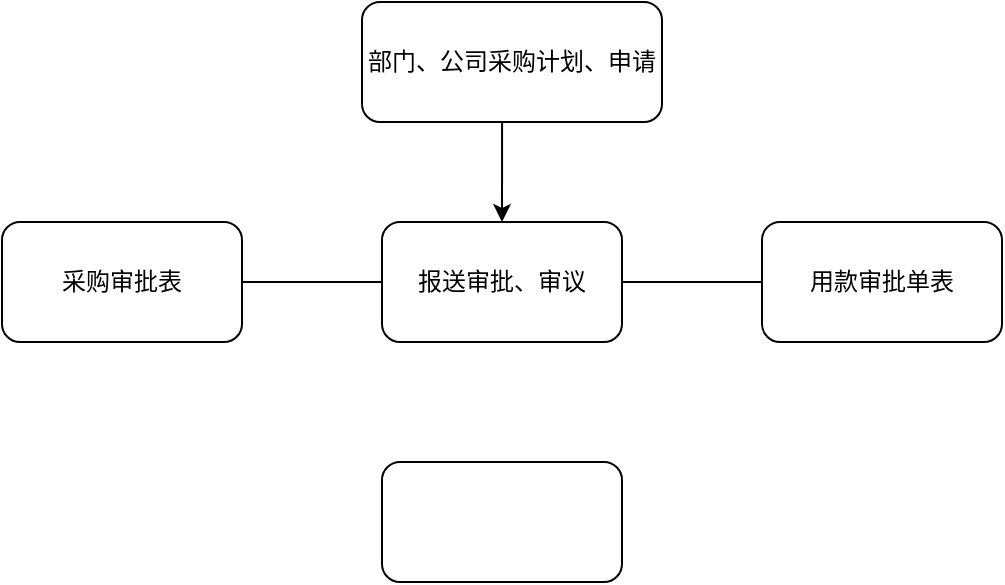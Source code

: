 <mxfile version="20.5.3" type="github">
  <diagram id="T3blW-LhDLURtOs-l3T_" name="第 1 页">
    <mxGraphModel dx="1426" dy="826" grid="1" gridSize="10" guides="1" tooltips="1" connect="1" arrows="1" fold="1" page="1" pageScale="1" pageWidth="827" pageHeight="1169" math="0" shadow="0">
      <root>
        <mxCell id="0" />
        <mxCell id="1" parent="0" />
        <mxCell id="5AFHOJudG9bfwEePMLhu-1" value="部门、公司采购计划、申请" style="rounded=1;whiteSpace=wrap;html=1;" vertex="1" parent="1">
          <mxGeometry x="330" y="130" width="150" height="60" as="geometry" />
        </mxCell>
        <mxCell id="5AFHOJudG9bfwEePMLhu-2" value="" style="endArrow=classic;html=1;rounded=0;exitX=0.467;exitY=1;exitDx=0;exitDy=0;exitPerimeter=0;entryX=0.5;entryY=0;entryDx=0;entryDy=0;" edge="1" parent="1" source="5AFHOJudG9bfwEePMLhu-1" target="5AFHOJudG9bfwEePMLhu-4">
          <mxGeometry width="50" height="50" relative="1" as="geometry">
            <mxPoint x="400" y="200" as="sourcePoint" />
            <mxPoint x="400.033" y="210" as="targetPoint" />
          </mxGeometry>
        </mxCell>
        <mxCell id="5AFHOJudG9bfwEePMLhu-10" style="edgeStyle=orthogonalEdgeStyle;rounded=0;orthogonalLoop=1;jettySize=auto;html=1;exitX=1;exitY=0.5;exitDx=0;exitDy=0;entryX=0;entryY=0.5;entryDx=0;entryDy=0;endArrow=none;endFill=0;" edge="1" parent="1" source="5AFHOJudG9bfwEePMLhu-4" target="5AFHOJudG9bfwEePMLhu-6">
          <mxGeometry relative="1" as="geometry" />
        </mxCell>
        <mxCell id="5AFHOJudG9bfwEePMLhu-4" value="报送审批、审议" style="rounded=1;whiteSpace=wrap;html=1;" vertex="1" parent="1">
          <mxGeometry x="340" y="240" width="120" height="60" as="geometry" />
        </mxCell>
        <mxCell id="5AFHOJudG9bfwEePMLhu-9" style="edgeStyle=orthogonalEdgeStyle;rounded=0;orthogonalLoop=1;jettySize=auto;html=1;exitX=1;exitY=0.5;exitDx=0;exitDy=0;entryX=0;entryY=0.5;entryDx=0;entryDy=0;endArrow=none;endFill=0;" edge="1" parent="1" source="5AFHOJudG9bfwEePMLhu-5" target="5AFHOJudG9bfwEePMLhu-4">
          <mxGeometry relative="1" as="geometry" />
        </mxCell>
        <mxCell id="5AFHOJudG9bfwEePMLhu-5" value="采购审批表" style="rounded=1;whiteSpace=wrap;html=1;" vertex="1" parent="1">
          <mxGeometry x="150" y="240" width="120" height="60" as="geometry" />
        </mxCell>
        <mxCell id="5AFHOJudG9bfwEePMLhu-6" value="用款审批单表" style="rounded=1;whiteSpace=wrap;html=1;" vertex="1" parent="1">
          <mxGeometry x="530" y="240" width="120" height="60" as="geometry" />
        </mxCell>
        <mxCell id="5AFHOJudG9bfwEePMLhu-11" value="" style="rounded=1;whiteSpace=wrap;html=1;" vertex="1" parent="1">
          <mxGeometry x="340" y="360" width="120" height="60" as="geometry" />
        </mxCell>
      </root>
    </mxGraphModel>
  </diagram>
</mxfile>
